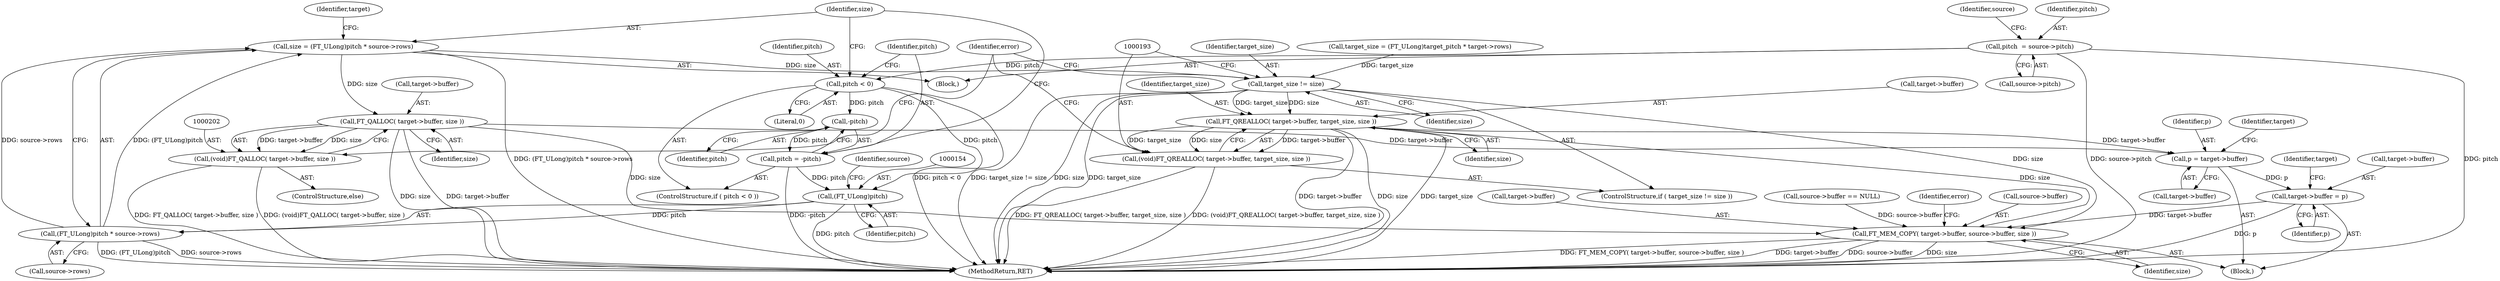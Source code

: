 digraph "0_savannah_b3500af717010137046ec4076d1e1c0641e33727_0@integer" {
"1000150" [label="(Call,size = (FT_ULong)pitch * source->rows)"];
"1000152" [label="(Call,(FT_ULong)pitch * source->rows)"];
"1000153" [label="(Call,(FT_ULong)pitch)"];
"1000143" [label="(Call,pitch < 0)"];
"1000116" [label="(Call,pitch  = source->pitch)"];
"1000146" [label="(Call,pitch = -pitch)"];
"1000148" [label="(Call,-pitch)"];
"1000189" [label="(Call,target_size != size)"];
"1000194" [label="(Call,FT_QREALLOC( target->buffer, target_size, size ))"];
"1000192" [label="(Call,(void)FT_QREALLOC( target->buffer, target_size, size ))"];
"1000213" [label="(Call,p = target->buffer)"];
"1000223" [label="(Call,target->buffer = p)"];
"1000228" [label="(Call,FT_MEM_COPY( target->buffer, source->buffer, size ))"];
"1000203" [label="(Call,FT_QALLOC( target->buffer, size ))"];
"1000201" [label="(Call,(void)FT_QALLOC( target->buffer, size ))"];
"1000153" [label="(Call,(FT_ULong)pitch)"];
"1000199" [label="(Identifier,size)"];
"1000195" [label="(Call,target->buffer)"];
"1000238" [label="(MethodReturn,RET)"];
"1000117" [label="(Identifier,pitch)"];
"1000210" [label="(Identifier,error)"];
"1000118" [label="(Call,source->pitch)"];
"1000143" [label="(Call,pitch < 0)"];
"1000116" [label="(Call,pitch  = source->pitch)"];
"1000146" [label="(Call,pitch = -pitch)"];
"1000148" [label="(Call,-pitch)"];
"1000129" [label="(Call,source->buffer == NULL)"];
"1000194" [label="(Call,FT_QREALLOC( target->buffer, target_size, size ))"];
"1000152" [label="(Call,(FT_ULong)pitch * source->rows)"];
"1000198" [label="(Identifier,target_size)"];
"1000237" [label="(Identifier,error)"];
"1000124" [label="(Identifier,source)"];
"1000214" [label="(Identifier,p)"];
"1000104" [label="(Block,)"];
"1000203" [label="(Call,FT_QALLOC( target->buffer, size ))"];
"1000232" [label="(Call,source->buffer)"];
"1000145" [label="(Literal,0)"];
"1000151" [label="(Identifier,size)"];
"1000149" [label="(Identifier,pitch)"];
"1000215" [label="(Call,target->buffer)"];
"1000142" [label="(ControlStructure,if ( pitch < 0 ))"];
"1000230" [label="(Identifier,target)"];
"1000190" [label="(Identifier,target_size)"];
"1000156" [label="(Call,source->rows)"];
"1000228" [label="(Call,FT_MEM_COPY( target->buffer, source->buffer, size ))"];
"1000150" [label="(Call,size = (FT_ULong)pitch * source->rows)"];
"1000223" [label="(Call,target->buffer = p)"];
"1000204" [label="(Call,target->buffer)"];
"1000224" [label="(Call,target->buffer)"];
"1000189" [label="(Call,target_size != size)"];
"1000155" [label="(Identifier,pitch)"];
"1000235" [label="(Identifier,size)"];
"1000200" [label="(ControlStructure,else)"];
"1000220" [label="(Identifier,target)"];
"1000161" [label="(Identifier,target)"];
"1000211" [label="(Block,)"];
"1000227" [label="(Identifier,p)"];
"1000188" [label="(ControlStructure,if ( target_size != size ))"];
"1000201" [label="(Call,(void)FT_QALLOC( target->buffer, size ))"];
"1000229" [label="(Call,target->buffer)"];
"1000213" [label="(Call,p = target->buffer)"];
"1000192" [label="(Call,(void)FT_QREALLOC( target->buffer, target_size, size ))"];
"1000147" [label="(Identifier,pitch)"];
"1000179" [label="(Call,target_size = (FT_ULong)target_pitch * target->rows)"];
"1000144" [label="(Identifier,pitch)"];
"1000157" [label="(Identifier,source)"];
"1000191" [label="(Identifier,size)"];
"1000207" [label="(Identifier,size)"];
"1000150" -> "1000104"  [label="AST: "];
"1000150" -> "1000152"  [label="CFG: "];
"1000151" -> "1000150"  [label="AST: "];
"1000152" -> "1000150"  [label="AST: "];
"1000161" -> "1000150"  [label="CFG: "];
"1000150" -> "1000238"  [label="DDG: (FT_ULong)pitch * source->rows"];
"1000152" -> "1000150"  [label="DDG: (FT_ULong)pitch"];
"1000152" -> "1000150"  [label="DDG: source->rows"];
"1000150" -> "1000189"  [label="DDG: size"];
"1000150" -> "1000203"  [label="DDG: size"];
"1000152" -> "1000156"  [label="CFG: "];
"1000153" -> "1000152"  [label="AST: "];
"1000156" -> "1000152"  [label="AST: "];
"1000152" -> "1000238"  [label="DDG: (FT_ULong)pitch"];
"1000152" -> "1000238"  [label="DDG: source->rows"];
"1000153" -> "1000152"  [label="DDG: pitch"];
"1000153" -> "1000155"  [label="CFG: "];
"1000154" -> "1000153"  [label="AST: "];
"1000155" -> "1000153"  [label="AST: "];
"1000157" -> "1000153"  [label="CFG: "];
"1000153" -> "1000238"  [label="DDG: pitch"];
"1000143" -> "1000153"  [label="DDG: pitch"];
"1000146" -> "1000153"  [label="DDG: pitch"];
"1000143" -> "1000142"  [label="AST: "];
"1000143" -> "1000145"  [label="CFG: "];
"1000144" -> "1000143"  [label="AST: "];
"1000145" -> "1000143"  [label="AST: "];
"1000147" -> "1000143"  [label="CFG: "];
"1000151" -> "1000143"  [label="CFG: "];
"1000143" -> "1000238"  [label="DDG: pitch < 0"];
"1000116" -> "1000143"  [label="DDG: pitch"];
"1000143" -> "1000148"  [label="DDG: pitch"];
"1000116" -> "1000104"  [label="AST: "];
"1000116" -> "1000118"  [label="CFG: "];
"1000117" -> "1000116"  [label="AST: "];
"1000118" -> "1000116"  [label="AST: "];
"1000124" -> "1000116"  [label="CFG: "];
"1000116" -> "1000238"  [label="DDG: source->pitch"];
"1000116" -> "1000238"  [label="DDG: pitch"];
"1000146" -> "1000142"  [label="AST: "];
"1000146" -> "1000148"  [label="CFG: "];
"1000147" -> "1000146"  [label="AST: "];
"1000148" -> "1000146"  [label="AST: "];
"1000151" -> "1000146"  [label="CFG: "];
"1000146" -> "1000238"  [label="DDG: -pitch"];
"1000148" -> "1000146"  [label="DDG: pitch"];
"1000148" -> "1000149"  [label="CFG: "];
"1000149" -> "1000148"  [label="AST: "];
"1000189" -> "1000188"  [label="AST: "];
"1000189" -> "1000191"  [label="CFG: "];
"1000190" -> "1000189"  [label="AST: "];
"1000191" -> "1000189"  [label="AST: "];
"1000193" -> "1000189"  [label="CFG: "];
"1000210" -> "1000189"  [label="CFG: "];
"1000189" -> "1000238"  [label="DDG: target_size"];
"1000189" -> "1000238"  [label="DDG: target_size != size"];
"1000189" -> "1000238"  [label="DDG: size"];
"1000179" -> "1000189"  [label="DDG: target_size"];
"1000189" -> "1000194"  [label="DDG: target_size"];
"1000189" -> "1000194"  [label="DDG: size"];
"1000189" -> "1000228"  [label="DDG: size"];
"1000194" -> "1000192"  [label="AST: "];
"1000194" -> "1000199"  [label="CFG: "];
"1000195" -> "1000194"  [label="AST: "];
"1000198" -> "1000194"  [label="AST: "];
"1000199" -> "1000194"  [label="AST: "];
"1000192" -> "1000194"  [label="CFG: "];
"1000194" -> "1000238"  [label="DDG: target->buffer"];
"1000194" -> "1000238"  [label="DDG: size"];
"1000194" -> "1000238"  [label="DDG: target_size"];
"1000194" -> "1000192"  [label="DDG: target->buffer"];
"1000194" -> "1000192"  [label="DDG: target_size"];
"1000194" -> "1000192"  [label="DDG: size"];
"1000194" -> "1000213"  [label="DDG: target->buffer"];
"1000194" -> "1000228"  [label="DDG: size"];
"1000192" -> "1000188"  [label="AST: "];
"1000193" -> "1000192"  [label="AST: "];
"1000210" -> "1000192"  [label="CFG: "];
"1000192" -> "1000238"  [label="DDG: FT_QREALLOC( target->buffer, target_size, size )"];
"1000192" -> "1000238"  [label="DDG: (void)FT_QREALLOC( target->buffer, target_size, size )"];
"1000213" -> "1000211"  [label="AST: "];
"1000213" -> "1000215"  [label="CFG: "];
"1000214" -> "1000213"  [label="AST: "];
"1000215" -> "1000213"  [label="AST: "];
"1000220" -> "1000213"  [label="CFG: "];
"1000203" -> "1000213"  [label="DDG: target->buffer"];
"1000213" -> "1000223"  [label="DDG: p"];
"1000223" -> "1000211"  [label="AST: "];
"1000223" -> "1000227"  [label="CFG: "];
"1000224" -> "1000223"  [label="AST: "];
"1000227" -> "1000223"  [label="AST: "];
"1000230" -> "1000223"  [label="CFG: "];
"1000223" -> "1000238"  [label="DDG: p"];
"1000223" -> "1000228"  [label="DDG: target->buffer"];
"1000228" -> "1000211"  [label="AST: "];
"1000228" -> "1000235"  [label="CFG: "];
"1000229" -> "1000228"  [label="AST: "];
"1000232" -> "1000228"  [label="AST: "];
"1000235" -> "1000228"  [label="AST: "];
"1000237" -> "1000228"  [label="CFG: "];
"1000228" -> "1000238"  [label="DDG: size"];
"1000228" -> "1000238"  [label="DDG: FT_MEM_COPY( target->buffer, source->buffer, size )"];
"1000228" -> "1000238"  [label="DDG: target->buffer"];
"1000228" -> "1000238"  [label="DDG: source->buffer"];
"1000129" -> "1000228"  [label="DDG: source->buffer"];
"1000203" -> "1000228"  [label="DDG: size"];
"1000203" -> "1000201"  [label="AST: "];
"1000203" -> "1000207"  [label="CFG: "];
"1000204" -> "1000203"  [label="AST: "];
"1000207" -> "1000203"  [label="AST: "];
"1000201" -> "1000203"  [label="CFG: "];
"1000203" -> "1000238"  [label="DDG: size"];
"1000203" -> "1000238"  [label="DDG: target->buffer"];
"1000203" -> "1000201"  [label="DDG: target->buffer"];
"1000203" -> "1000201"  [label="DDG: size"];
"1000201" -> "1000200"  [label="AST: "];
"1000202" -> "1000201"  [label="AST: "];
"1000210" -> "1000201"  [label="CFG: "];
"1000201" -> "1000238"  [label="DDG: (void)FT_QALLOC( target->buffer, size )"];
"1000201" -> "1000238"  [label="DDG: FT_QALLOC( target->buffer, size )"];
}
